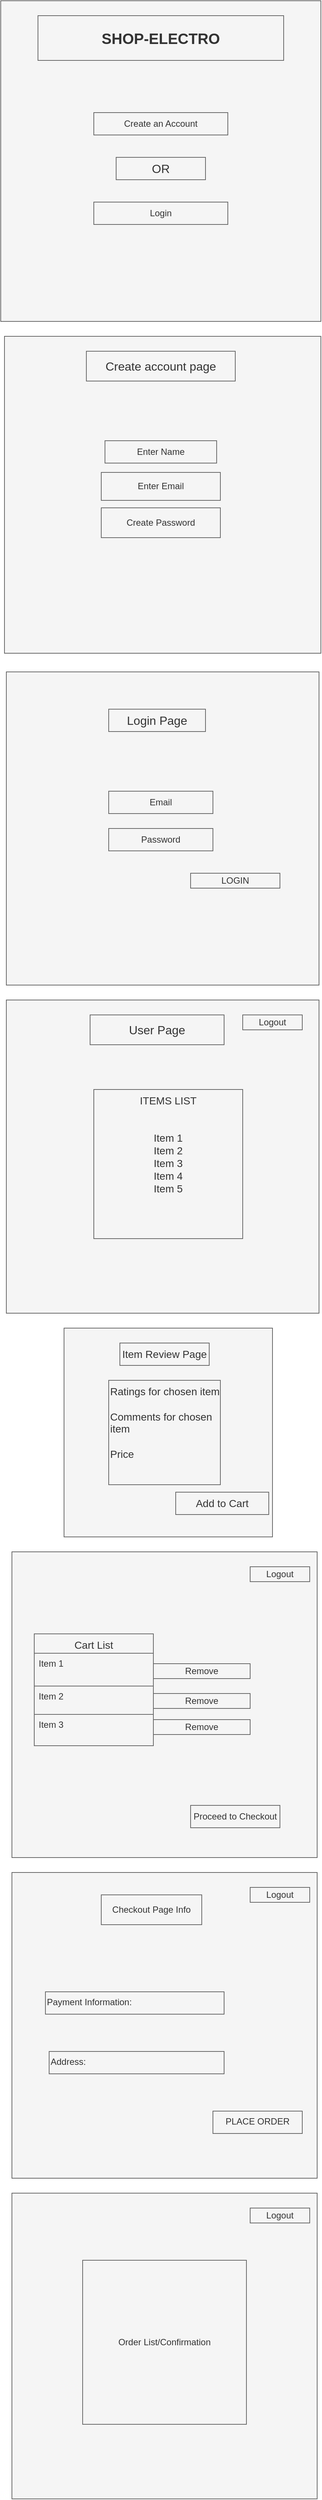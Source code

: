 <mxfile>
    <diagram id="-QhFMkkD0j2-VgQjwCMA" name="Page-1">
        <mxGraphModel dx="440" dy="416" grid="1" gridSize="10" guides="1" tooltips="1" connect="1" arrows="1" fold="1" page="1" pageScale="1" pageWidth="850" pageHeight="1100" math="0" shadow="0">
            <root>
                <mxCell id="0"/>
                <mxCell id="1" parent="0"/>
                <mxCell id="9" value="" style="whiteSpace=wrap;html=1;aspect=fixed;fillColor=#f5f5f5;strokeColor=#666666;fontColor=#333333;" parent="1" vertex="1">
                    <mxGeometry x="205" y="90" width="430" height="430" as="geometry"/>
                </mxCell>
                <mxCell id="10" value="Create an Account" style="rounded=0;whiteSpace=wrap;html=1;fillColor=#f5f5f5;strokeColor=#666666;fontColor=#333333;" parent="1" vertex="1">
                    <mxGeometry x="330" y="240" width="180" height="30" as="geometry"/>
                </mxCell>
                <mxCell id="11" value="Login" style="rounded=0;whiteSpace=wrap;html=1;fillColor=#f5f5f5;strokeColor=#666666;fontColor=#333333;" parent="1" vertex="1">
                    <mxGeometry x="330" y="360" width="180" height="30" as="geometry"/>
                </mxCell>
                <mxCell id="12" value="" style="whiteSpace=wrap;html=1;aspect=fixed;fillColor=#f5f5f5;strokeColor=#666666;fontColor=#333333;" parent="1" vertex="1">
                    <mxGeometry x="210" y="540" width="425" height="425" as="geometry"/>
                </mxCell>
                <mxCell id="13" value="SHOP-ELECTRO" style="rounded=0;whiteSpace=wrap;html=1;fillColor=#f5f5f5;strokeColor=#666666;fontColor=#333333;fontSize=20;fontStyle=1" vertex="1" parent="1">
                    <mxGeometry x="255" y="110" width="330" height="60" as="geometry"/>
                </mxCell>
                <mxCell id="14" value="Create account page" style="rounded=0;whiteSpace=wrap;html=1;fontSize=16;fillColor=#f5f5f5;strokeColor=#666666;fontColor=#333333;" vertex="1" parent="1">
                    <mxGeometry x="320" y="560" width="200" height="40" as="geometry"/>
                </mxCell>
                <mxCell id="17" value="Enter Name" style="rounded=0;whiteSpace=wrap;html=1;fontSize=12;fillColor=#f5f5f5;strokeColor=#666666;fontColor=#333333;" vertex="1" parent="1">
                    <mxGeometry x="345" y="680" width="150" height="30" as="geometry"/>
                </mxCell>
                <mxCell id="20" value="Enter Email" style="rounded=0;whiteSpace=wrap;html=1;fontSize=12;fillColor=#f5f5f5;strokeColor=#666666;fontColor=#333333;" vertex="1" parent="1">
                    <mxGeometry x="340" y="722.5" width="160" height="37.5" as="geometry"/>
                </mxCell>
                <mxCell id="21" value="Create Password" style="rounded=0;whiteSpace=wrap;html=1;fontSize=12;fillColor=#f5f5f5;strokeColor=#666666;fontColor=#333333;" vertex="1" parent="1">
                    <mxGeometry x="340" y="770" width="160" height="40" as="geometry"/>
                </mxCell>
                <mxCell id="22" value="OR" style="rounded=0;whiteSpace=wrap;html=1;fontSize=16;fillColor=#f5f5f5;strokeColor=#666666;fontColor=#333333;" vertex="1" parent="1">
                    <mxGeometry x="360" y="300" width="120" height="30" as="geometry"/>
                </mxCell>
                <mxCell id="23" value="" style="whiteSpace=wrap;html=1;aspect=fixed;fontSize=16;fillColor=#f5f5f5;strokeColor=#666666;fontColor=#333333;" vertex="1" parent="1">
                    <mxGeometry x="212.5" y="990" width="420" height="420" as="geometry"/>
                </mxCell>
                <mxCell id="24" value="Login Page" style="rounded=0;whiteSpace=wrap;html=1;fontSize=16;fillColor=#f5f5f5;strokeColor=#666666;fontColor=#333333;" vertex="1" parent="1">
                    <mxGeometry x="350" y="1040" width="130" height="30" as="geometry"/>
                </mxCell>
                <mxCell id="25" value="Email" style="rounded=0;whiteSpace=wrap;html=1;fontSize=12;fillColor=#f5f5f5;strokeColor=#666666;fontColor=#333333;" vertex="1" parent="1">
                    <mxGeometry x="350" y="1150" width="140" height="30" as="geometry"/>
                </mxCell>
                <mxCell id="26" value="Password" style="rounded=0;whiteSpace=wrap;html=1;fontSize=12;fillColor=#f5f5f5;strokeColor=#666666;fontColor=#333333;" vertex="1" parent="1">
                    <mxGeometry x="350" y="1200" width="140" height="30" as="geometry"/>
                </mxCell>
                <mxCell id="27" value="LOGIN" style="rounded=0;whiteSpace=wrap;html=1;fontSize=12;fillColor=#f5f5f5;strokeColor=#666666;fontColor=#333333;" vertex="1" parent="1">
                    <mxGeometry x="460" y="1260" width="120" height="20" as="geometry"/>
                </mxCell>
                <mxCell id="29" value="" style="whiteSpace=wrap;html=1;aspect=fixed;fontSize=12;fillColor=#f5f5f5;strokeColor=#666666;fontColor=#333333;" vertex="1" parent="1">
                    <mxGeometry x="212.5" y="1430" width="420" height="420" as="geometry"/>
                </mxCell>
                <mxCell id="30" value="User Page" style="rounded=0;whiteSpace=wrap;html=1;fontSize=16;fillColor=#f5f5f5;strokeColor=#666666;fontColor=#333333;" vertex="1" parent="1">
                    <mxGeometry x="325" y="1450" width="180" height="40" as="geometry"/>
                </mxCell>
                <mxCell id="32" value="Logout" style="rounded=0;whiteSpace=wrap;html=1;fontSize=12;fillColor=#f5f5f5;strokeColor=#666666;fontColor=#333333;" vertex="1" parent="1">
                    <mxGeometry x="530" y="1450" width="80" height="20" as="geometry"/>
                </mxCell>
                <mxCell id="33" value="ITEMS LIST&lt;br&gt;&lt;br&gt;&lt;br&gt;Item 1&lt;br&gt;Item 2&lt;br&gt;Item 3&lt;br&gt;Item 4&lt;br&gt;&lt;div&gt;&lt;span&gt;Item 5&lt;/span&gt;&lt;/div&gt;" style="whiteSpace=wrap;html=1;aspect=fixed;fontSize=14;verticalAlign=top;fillColor=#f5f5f5;strokeColor=#666666;fontColor=#333333;align=center;" vertex="1" parent="1">
                    <mxGeometry x="330" y="1550" width="200" height="200" as="geometry"/>
                </mxCell>
                <mxCell id="34" value="" style="whiteSpace=wrap;html=1;aspect=fixed;fontSize=14;align=center;verticalAlign=middle;fillColor=#f5f5f5;strokeColor=#666666;fontColor=#333333;" vertex="1" parent="1">
                    <mxGeometry x="290" y="1870" width="280" height="280" as="geometry"/>
                </mxCell>
                <mxCell id="35" value="Item Review Page" style="rounded=0;whiteSpace=wrap;html=1;fontSize=14;align=center;verticalAlign=top;fillColor=#f5f5f5;strokeColor=#666666;fontColor=#333333;" vertex="1" parent="1">
                    <mxGeometry x="365" y="1890" width="120" height="30" as="geometry"/>
                </mxCell>
                <mxCell id="36" value="Ratings for chosen item&lt;br&gt;&lt;br&gt;Comments for chosen item&lt;br&gt;&lt;br&gt;Price" style="rounded=0;whiteSpace=wrap;html=1;fontSize=14;align=left;verticalAlign=top;fillColor=#f5f5f5;strokeColor=#666666;fontColor=#333333;" vertex="1" parent="1">
                    <mxGeometry x="350" y="1940" width="150" height="140" as="geometry"/>
                </mxCell>
                <mxCell id="38" value="Add to Cart" style="rounded=0;whiteSpace=wrap;html=1;fontSize=14;align=center;verticalAlign=top;fillColor=#f5f5f5;strokeColor=#666666;fontColor=#333333;" vertex="1" parent="1">
                    <mxGeometry x="440" y="2090" width="125" height="30" as="geometry"/>
                </mxCell>
                <mxCell id="39" value="" style="whiteSpace=wrap;html=1;aspect=fixed;fontSize=14;align=center;verticalAlign=top;fillColor=#f5f5f5;strokeColor=#666666;fontColor=#333333;" vertex="1" parent="1">
                    <mxGeometry x="220" y="2170" width="410" height="410" as="geometry"/>
                </mxCell>
                <mxCell id="46" value="Cart List" style="swimlane;fontStyle=0;childLayout=stackLayout;horizontal=1;startSize=26;horizontalStack=0;resizeParent=1;resizeParentMax=0;resizeLast=0;collapsible=1;marginBottom=0;fontSize=14;align=center;verticalAlign=top;fillColor=#f5f5f5;strokeColor=#666666;fontColor=#333333;" vertex="1" parent="1">
                    <mxGeometry x="250" y="2280" width="160" height="150" as="geometry"/>
                </mxCell>
                <mxCell id="47" value="Item 1" style="text;align=left;verticalAlign=top;spacingLeft=4;spacingRight=4;overflow=hidden;rotatable=0;points=[[0,0.5],[1,0.5]];portConstraint=eastwest;fillColor=#f5f5f5;strokeColor=#666666;fontColor=#333333;" vertex="1" parent="46">
                    <mxGeometry y="26" width="160" height="44" as="geometry"/>
                </mxCell>
                <mxCell id="48" value="Item 2" style="text;strokeColor=#666666;fillColor=#f5f5f5;align=left;verticalAlign=top;spacingLeft=4;spacingRight=4;overflow=hidden;rotatable=0;points=[[0,0.5],[1,0.5]];portConstraint=eastwest;fontColor=#333333;" vertex="1" parent="46">
                    <mxGeometry y="70" width="160" height="38" as="geometry"/>
                </mxCell>
                <mxCell id="49" value="Item 3" style="text;strokeColor=#666666;fillColor=#f5f5f5;align=left;verticalAlign=top;spacingLeft=4;spacingRight=4;overflow=hidden;rotatable=0;points=[[0,0.5],[1,0.5]];portConstraint=eastwest;fontColor=#333333;" vertex="1" parent="46">
                    <mxGeometry y="108" width="160" height="42" as="geometry"/>
                </mxCell>
                <mxCell id="50" value="Remove" style="rounded=0;whiteSpace=wrap;html=1;fontSize=12;align=center;verticalAlign=middle;fillColor=#f5f5f5;strokeColor=#666666;fontColor=#333333;" vertex="1" parent="1">
                    <mxGeometry x="410" y="2320" width="130" height="20" as="geometry"/>
                </mxCell>
                <mxCell id="51" value="Remove" style="rounded=0;whiteSpace=wrap;html=1;fontSize=12;align=center;verticalAlign=middle;fillColor=#f5f5f5;strokeColor=#666666;fontColor=#333333;" vertex="1" parent="1">
                    <mxGeometry x="410" y="2360" width="130" height="20" as="geometry"/>
                </mxCell>
                <mxCell id="52" value="Remove" style="rounded=0;whiteSpace=wrap;html=1;fontSize=12;align=center;verticalAlign=middle;fillColor=#f5f5f5;strokeColor=#666666;fontColor=#333333;" vertex="1" parent="1">
                    <mxGeometry x="410" y="2395" width="130" height="20" as="geometry"/>
                </mxCell>
                <mxCell id="53" value="Proceed to Checkout" style="rounded=0;whiteSpace=wrap;html=1;fontSize=12;align=center;verticalAlign=middle;fillColor=#f5f5f5;strokeColor=#666666;fontColor=#333333;" vertex="1" parent="1">
                    <mxGeometry x="460" y="2510" width="120" height="30" as="geometry"/>
                </mxCell>
                <mxCell id="54" value="" style="whiteSpace=wrap;html=1;aspect=fixed;fontSize=12;align=center;verticalAlign=middle;fillColor=#f5f5f5;strokeColor=#666666;fontColor=#333333;" vertex="1" parent="1">
                    <mxGeometry x="220" y="2600" width="410" height="410" as="geometry"/>
                </mxCell>
                <mxCell id="55" value="Checkout Page Info" style="rounded=0;whiteSpace=wrap;html=1;fontSize=12;align=center;verticalAlign=middle;fillColor=#f5f5f5;strokeColor=#666666;fontColor=#333333;" vertex="1" parent="1">
                    <mxGeometry x="340" y="2630" width="135" height="40" as="geometry"/>
                </mxCell>
                <mxCell id="56" value="&lt;div style=&quot;&quot;&gt;&lt;span&gt;Payment Information:&lt;/span&gt;&lt;/div&gt;&lt;br&gt;" style="rounded=0;whiteSpace=wrap;html=1;fontSize=12;align=left;verticalAlign=top;fillColor=#f5f5f5;strokeColor=#666666;fontColor=#333333;" vertex="1" parent="1">
                    <mxGeometry x="265" y="2760" width="240" height="30" as="geometry"/>
                </mxCell>
                <mxCell id="57" value="Address:" style="rounded=0;whiteSpace=wrap;html=1;fontSize=12;align=left;verticalAlign=top;fillColor=#f5f5f5;strokeColor=#666666;fontColor=#333333;" vertex="1" parent="1">
                    <mxGeometry x="270" y="2840" width="235" height="30" as="geometry"/>
                </mxCell>
                <mxCell id="58" value="PLACE ORDER" style="rounded=0;whiteSpace=wrap;html=1;fontSize=12;align=center;verticalAlign=top;fillColor=#f5f5f5;strokeColor=#666666;fontColor=#333333;" vertex="1" parent="1">
                    <mxGeometry x="490" y="2920" width="120" height="30" as="geometry"/>
                </mxCell>
                <mxCell id="59" value="" style="whiteSpace=wrap;html=1;aspect=fixed;fontSize=12;align=left;verticalAlign=top;fillColor=#f5f5f5;strokeColor=#666666;fontColor=#333333;" vertex="1" parent="1">
                    <mxGeometry x="220" y="3030" width="410" height="410" as="geometry"/>
                </mxCell>
                <mxCell id="60" value="Logout" style="rounded=0;whiteSpace=wrap;html=1;fontSize=12;fillColor=#f5f5f5;strokeColor=#666666;fontColor=#333333;" vertex="1" parent="1">
                    <mxGeometry x="540" y="2190" width="80" height="20" as="geometry"/>
                </mxCell>
                <mxCell id="61" value="Logout" style="rounded=0;whiteSpace=wrap;html=1;fontSize=12;fillColor=#f5f5f5;strokeColor=#666666;fontColor=#333333;" vertex="1" parent="1">
                    <mxGeometry x="540" y="2620" width="80" height="20" as="geometry"/>
                </mxCell>
                <mxCell id="62" value="Logout" style="rounded=0;whiteSpace=wrap;html=1;fontSize=12;fillColor=#f5f5f5;strokeColor=#666666;fontColor=#333333;" vertex="1" parent="1">
                    <mxGeometry x="540" y="3050" width="80" height="20" as="geometry"/>
                </mxCell>
                <mxCell id="63" value="Order List/Confirmation" style="whiteSpace=wrap;html=1;aspect=fixed;fontSize=12;align=center;verticalAlign=middle;fillColor=#f5f5f5;strokeColor=#666666;fontColor=#333333;" vertex="1" parent="1">
                    <mxGeometry x="315" y="3120" width="220" height="220" as="geometry"/>
                </mxCell>
            </root>
        </mxGraphModel>
    </diagram>
</mxfile>